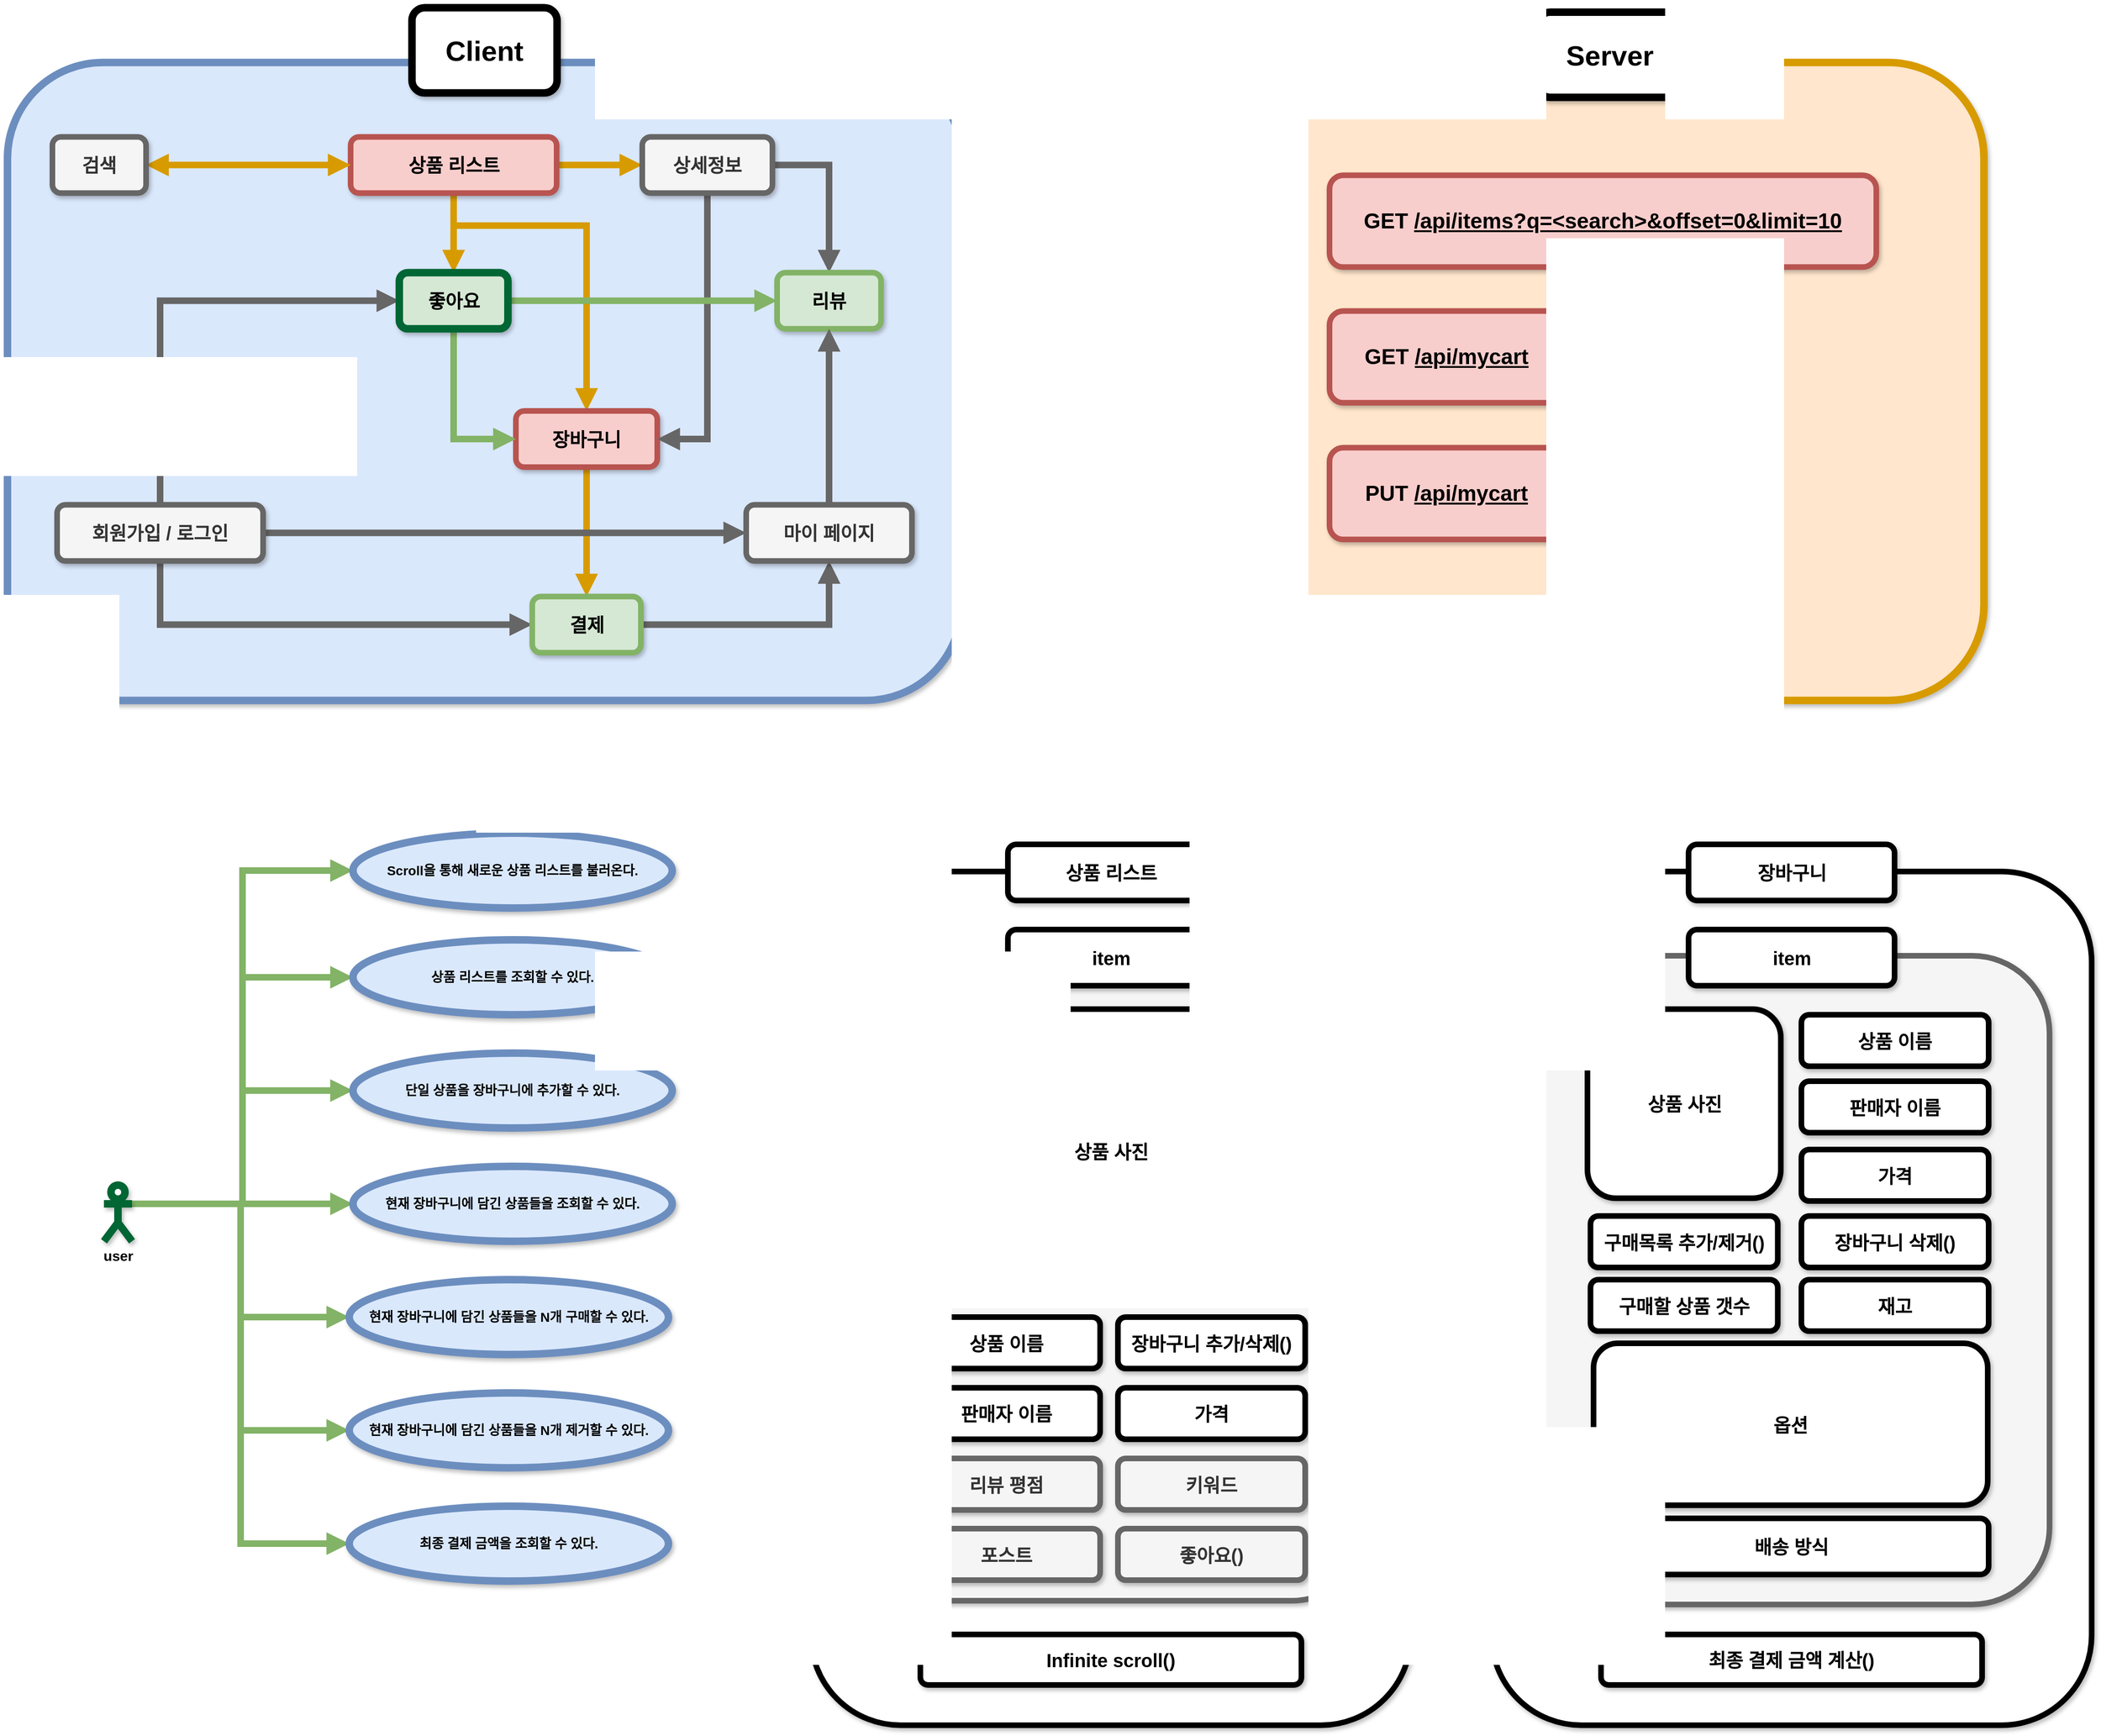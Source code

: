 <mxfile version="12.8.1" type="device"><diagram id="_hFnjhxPJ54_mREsHam-" name="Page-1"><mxGraphModel dx="3840" dy="4378" grid="0" gridSize="10" guides="1" tooltips="1" connect="1" arrows="1" fold="1" page="1" pageScale="1" pageWidth="827" pageHeight="1169" math="0" shadow="0"><root><mxCell id="0"/><mxCell id="1" parent="0"/><mxCell id="12Ch6508U0eX2n0AkgXq-121" value="" style="rounded=1;whiteSpace=wrap;html=1;strokeWidth=6;shadow=1;" vertex="1" parent="1"><mxGeometry x="1040" y="-1270" width="641" height="912" as="geometry"/></mxCell><mxCell id="12Ch6508U0eX2n0AkgXq-105" value="" style="rounded=1;whiteSpace=wrap;html=1;strokeWidth=6;shadow=1;fillColor=#f5f5f5;strokeColor=#666666;fontColor=#333333;" vertex="1" parent="1"><mxGeometry x="1085" y="-1180" width="551" height="689" as="geometry"/></mxCell><mxCell id="12Ch6508U0eX2n0AkgXq-16" value="" style="rounded=1;whiteSpace=wrap;html=1;strokeWidth=8;shadow=1;fillColor=#dae8fc;strokeColor=#6c8ebf;" vertex="1" parent="1"><mxGeometry x="182" y="-2134.25" width="1019" height="681.5" as="geometry"/></mxCell><mxCell id="12Ch6508U0eX2n0AkgXq-17" value="&lt;b&gt;&lt;font style=&quot;font-size: 30px&quot;&gt;Client&lt;/font&gt;&lt;/b&gt;" style="rounded=1;whiteSpace=wrap;html=1;strokeWidth=8;shadow=1;" vertex="1" parent="1"><mxGeometry x="614" y="-2192.75" width="155" height="91" as="geometry"/></mxCell><mxCell id="12Ch6508U0eX2n0AkgXq-29" style="edgeStyle=orthogonalEdgeStyle;rounded=0;orthogonalLoop=1;jettySize=auto;html=1;exitX=1;exitY=0.5;exitDx=0;exitDy=0;entryX=0;entryY=0.5;entryDx=0;entryDy=0;strokeWidth=7;endArrow=block;endFill=1;fillColor=#ffe6cc;strokeColor=#d79b00;jumpSize=5;" edge="1" parent="1" source="12Ch6508U0eX2n0AkgXq-19" target="12Ch6508U0eX2n0AkgXq-24"><mxGeometry relative="1" as="geometry"/></mxCell><mxCell id="12Ch6508U0eX2n0AkgXq-32" style="edgeStyle=orthogonalEdgeStyle;rounded=0;orthogonalLoop=1;jettySize=auto;html=1;exitX=0.5;exitY=1;exitDx=0;exitDy=0;startArrow=none;startFill=0;endArrow=block;endFill=1;strokeWidth=7;fillColor=#ffe6cc;strokeColor=#d79b00;jumpSize=5;" edge="1" parent="1" source="12Ch6508U0eX2n0AkgXq-19" target="12Ch6508U0eX2n0AkgXq-28"><mxGeometry relative="1" as="geometry"/></mxCell><mxCell id="12Ch6508U0eX2n0AkgXq-92" style="edgeStyle=orthogonalEdgeStyle;rounded=0;jumpSize=5;orthogonalLoop=1;jettySize=auto;html=1;exitX=0.5;exitY=1;exitDx=0;exitDy=0;entryX=0.5;entryY=0;entryDx=0;entryDy=0;startArrow=none;startFill=0;endArrow=block;endFill=1;strokeWidth=7;fillColor=#ffe6cc;strokeColor=#d79b00;" edge="1" parent="1" source="12Ch6508U0eX2n0AkgXq-19" target="12Ch6508U0eX2n0AkgXq-21"><mxGeometry relative="1" as="geometry"><Array as="points"><mxPoint x="659" y="-1960"/><mxPoint x="801" y="-1960"/></Array></mxGeometry></mxCell><mxCell id="12Ch6508U0eX2n0AkgXq-19" value="&lt;span style=&quot;font-size: 20px&quot;&gt;&lt;b&gt;상품 리스트&lt;/b&gt;&lt;/span&gt;" style="rounded=1;whiteSpace=wrap;html=1;strokeWidth=6;fillColor=#f8cecc;strokeColor=#b85450;shadow=1;" vertex="1" parent="1"><mxGeometry x="548.5" y="-2054.75" width="220" height="60" as="geometry"/></mxCell><mxCell id="12Ch6508U0eX2n0AkgXq-49" style="edgeStyle=orthogonalEdgeStyle;rounded=0;jumpSize=5;orthogonalLoop=1;jettySize=auto;html=1;exitX=0.5;exitY=1;exitDx=0;exitDy=0;startArrow=none;startFill=0;endArrow=block;endFill=1;strokeWidth=7;fillColor=#ffe6cc;strokeColor=#d79b00;" edge="1" parent="1" source="12Ch6508U0eX2n0AkgXq-21" target="12Ch6508U0eX2n0AkgXq-26"><mxGeometry relative="1" as="geometry"/></mxCell><mxCell id="12Ch6508U0eX2n0AkgXq-21" value="&lt;span style=&quot;font-size: 20px&quot;&gt;&lt;b&gt;장바구니&lt;/b&gt;&lt;/span&gt;" style="rounded=1;whiteSpace=wrap;html=1;strokeWidth=6;fillColor=#f8cecc;strokeColor=#b85450;shadow=1;" vertex="1" parent="1"><mxGeometry x="725" y="-1762" width="151" height="60" as="geometry"/></mxCell><mxCell id="12Ch6508U0eX2n0AkgXq-44" style="edgeStyle=orthogonalEdgeStyle;rounded=0;orthogonalLoop=1;jettySize=auto;html=1;exitX=0.5;exitY=0;exitDx=0;exitDy=0;entryX=0;entryY=0.5;entryDx=0;entryDy=0;startArrow=none;startFill=0;endArrow=block;endFill=1;strokeWidth=7;fillColor=#f5f5f5;strokeColor=#666666;jumpSize=5;" edge="1" parent="1" source="12Ch6508U0eX2n0AkgXq-22" target="12Ch6508U0eX2n0AkgXq-28"><mxGeometry relative="1" as="geometry"/></mxCell><mxCell id="12Ch6508U0eX2n0AkgXq-46" style="edgeStyle=orthogonalEdgeStyle;rounded=0;jumpSize=5;orthogonalLoop=1;jettySize=auto;html=1;exitX=1;exitY=0.5;exitDx=0;exitDy=0;entryX=0;entryY=0.5;entryDx=0;entryDy=0;startArrow=none;startFill=0;endArrow=block;endFill=1;strokeWidth=7;fillColor=#f5f5f5;strokeColor=#666666;" edge="1" parent="1" source="12Ch6508U0eX2n0AkgXq-22" target="12Ch6508U0eX2n0AkgXq-27"><mxGeometry relative="1" as="geometry"/></mxCell><mxCell id="12Ch6508U0eX2n0AkgXq-47" style="edgeStyle=orthogonalEdgeStyle;rounded=0;jumpSize=5;orthogonalLoop=1;jettySize=auto;html=1;exitX=0.5;exitY=1;exitDx=0;exitDy=0;entryX=0;entryY=0.5;entryDx=0;entryDy=0;startArrow=none;startFill=0;endArrow=block;endFill=1;strokeWidth=7;fillColor=#f5f5f5;strokeColor=#666666;" edge="1" parent="1" source="12Ch6508U0eX2n0AkgXq-22" target="12Ch6508U0eX2n0AkgXq-26"><mxGeometry relative="1" as="geometry"/></mxCell><mxCell id="12Ch6508U0eX2n0AkgXq-22" value="&lt;span style=&quot;font-size: 20px&quot;&gt;&lt;b&gt;회원가입 / 로그인&lt;/b&gt;&lt;/span&gt;" style="rounded=1;whiteSpace=wrap;html=1;strokeWidth=6;fillColor=#f5f5f5;strokeColor=#666666;fontColor=#333333;shadow=1;" vertex="1" parent="1"><mxGeometry x="235" y="-1661.75" width="220" height="60" as="geometry"/></mxCell><mxCell id="12Ch6508U0eX2n0AkgXq-30" style="edgeStyle=orthogonalEdgeStyle;rounded=0;orthogonalLoop=1;jettySize=auto;html=1;exitX=1;exitY=0.5;exitDx=0;exitDy=0;entryX=0;entryY=0.5;entryDx=0;entryDy=0;endArrow=block;endFill=1;strokeWidth=7;startArrow=block;startFill=1;fillColor=#ffe6cc;strokeColor=#d79b00;jumpSize=5;" edge="1" parent="1" source="12Ch6508U0eX2n0AkgXq-23" target="12Ch6508U0eX2n0AkgXq-19"><mxGeometry relative="1" as="geometry"/></mxCell><mxCell id="12Ch6508U0eX2n0AkgXq-23" value="&lt;b style=&quot;font-size: 20px&quot;&gt;검색&lt;/b&gt;" style="rounded=1;whiteSpace=wrap;html=1;strokeWidth=6;fillColor=#f5f5f5;strokeColor=#666666;fontColor=#333333;shadow=1;" vertex="1" parent="1"><mxGeometry x="230" y="-2054.75" width="100" height="60" as="geometry"/></mxCell><mxCell id="12Ch6508U0eX2n0AkgXq-43" style="edgeStyle=orthogonalEdgeStyle;rounded=0;orthogonalLoop=1;jettySize=auto;html=1;exitX=1;exitY=0.5;exitDx=0;exitDy=0;entryX=0.5;entryY=0;entryDx=0;entryDy=0;startArrow=none;startFill=0;endArrow=block;endFill=1;strokeWidth=7;fillColor=#f5f5f5;strokeColor=#666666;jumpSize=5;" edge="1" parent="1" source="12Ch6508U0eX2n0AkgXq-24" target="12Ch6508U0eX2n0AkgXq-25"><mxGeometry relative="1" as="geometry"/></mxCell><mxCell id="12Ch6508U0eX2n0AkgXq-51" style="edgeStyle=orthogonalEdgeStyle;rounded=0;jumpSize=5;orthogonalLoop=1;jettySize=auto;html=1;exitX=0.5;exitY=1;exitDx=0;exitDy=0;entryX=1;entryY=0.5;entryDx=0;entryDy=0;startArrow=none;startFill=0;endArrow=block;endFill=1;strokeWidth=7;fillColor=#f5f5f5;strokeColor=#666666;" edge="1" parent="1" source="12Ch6508U0eX2n0AkgXq-24" target="12Ch6508U0eX2n0AkgXq-21"><mxGeometry relative="1" as="geometry"/></mxCell><mxCell id="12Ch6508U0eX2n0AkgXq-24" value="&lt;span style=&quot;font-size: 20px&quot;&gt;&lt;b&gt;상세정보&lt;/b&gt;&lt;/span&gt;" style="rounded=1;whiteSpace=wrap;html=1;strokeWidth=6;fillColor=#f5f5f5;strokeColor=#666666;fontColor=#333333;shadow=1;" vertex="1" parent="1"><mxGeometry x="860" y="-2054.75" width="139" height="60" as="geometry"/></mxCell><mxCell id="12Ch6508U0eX2n0AkgXq-25" value="&lt;span style=&quot;font-size: 20px&quot;&gt;&lt;b&gt;리뷰&lt;/b&gt;&lt;/span&gt;" style="rounded=1;whiteSpace=wrap;html=1;strokeWidth=6;fillColor=#d5e8d4;strokeColor=#82b366;shadow=1;" vertex="1" parent="1"><mxGeometry x="1004" y="-1909.75" width="111" height="60" as="geometry"/></mxCell><mxCell id="12Ch6508U0eX2n0AkgXq-38" style="edgeStyle=orthogonalEdgeStyle;rounded=0;orthogonalLoop=1;jettySize=auto;html=1;exitX=1;exitY=0.5;exitDx=0;exitDy=0;startArrow=none;startFill=0;endArrow=block;endFill=1;strokeWidth=7;fillColor=#f5f5f5;strokeColor=#666666;jumpSize=5;" edge="1" parent="1" source="12Ch6508U0eX2n0AkgXq-26" target="12Ch6508U0eX2n0AkgXq-27"><mxGeometry relative="1" as="geometry"/></mxCell><mxCell id="12Ch6508U0eX2n0AkgXq-26" value="&lt;span style=&quot;font-size: 20px&quot;&gt;&lt;b&gt;결제&lt;/b&gt;&lt;/span&gt;" style="rounded=1;whiteSpace=wrap;html=1;strokeWidth=6;fillColor=#d5e8d4;strokeColor=#82b366;shadow=1;" vertex="1" parent="1"><mxGeometry x="742.5" y="-1563.75" width="116" height="60" as="geometry"/></mxCell><mxCell id="12Ch6508U0eX2n0AkgXq-48" style="edgeStyle=orthogonalEdgeStyle;rounded=0;jumpSize=5;orthogonalLoop=1;jettySize=auto;html=1;exitX=0.5;exitY=0;exitDx=0;exitDy=0;entryX=0.5;entryY=1;entryDx=0;entryDy=0;startArrow=none;startFill=0;endArrow=block;endFill=1;strokeWidth=7;fillColor=#f5f5f5;strokeColor=#666666;" edge="1" parent="1" source="12Ch6508U0eX2n0AkgXq-27" target="12Ch6508U0eX2n0AkgXq-25"><mxGeometry relative="1" as="geometry"/></mxCell><mxCell id="12Ch6508U0eX2n0AkgXq-27" value="&lt;span style=&quot;font-size: 20px&quot;&gt;&lt;b&gt;마이 페이지&lt;/b&gt;&lt;/span&gt;" style="rounded=1;whiteSpace=wrap;html=1;strokeWidth=6;fillColor=#f5f5f5;strokeColor=#666666;fontColor=#333333;shadow=1;" vertex="1" parent="1"><mxGeometry x="971" y="-1661.75" width="177" height="60" as="geometry"/></mxCell><mxCell id="12Ch6508U0eX2n0AkgXq-50" style="edgeStyle=orthogonalEdgeStyle;rounded=0;jumpSize=5;orthogonalLoop=1;jettySize=auto;html=1;exitX=1;exitY=0.5;exitDx=0;exitDy=0;startArrow=none;startFill=0;endArrow=block;endFill=1;strokeWidth=7;fillColor=#d5e8d4;strokeColor=#82b366;" edge="1" parent="1" source="12Ch6508U0eX2n0AkgXq-28" target="12Ch6508U0eX2n0AkgXq-25"><mxGeometry relative="1" as="geometry"/></mxCell><mxCell id="12Ch6508U0eX2n0AkgXq-91" style="edgeStyle=orthogonalEdgeStyle;rounded=0;jumpSize=5;orthogonalLoop=1;jettySize=auto;html=1;exitX=0.5;exitY=1;exitDx=0;exitDy=0;entryX=0;entryY=0.5;entryDx=0;entryDy=0;startArrow=none;startFill=0;endArrow=block;endFill=1;strokeWidth=7;fillColor=#d5e8d4;strokeColor=#82b366;" edge="1" parent="1" source="12Ch6508U0eX2n0AkgXq-28" target="12Ch6508U0eX2n0AkgXq-21"><mxGeometry relative="1" as="geometry"/></mxCell><mxCell id="12Ch6508U0eX2n0AkgXq-28" value="&lt;b style=&quot;font-size: 20px&quot;&gt;좋아요&lt;/b&gt;" style="rounded=1;whiteSpace=wrap;html=1;strokeWidth=8;shadow=1;fillColor=#d5e8d4;strokeColor=#006634;" vertex="1" parent="1"><mxGeometry x="600.5" y="-1909.75" width="116" height="60" as="geometry"/></mxCell><mxCell id="12Ch6508U0eX2n0AkgXq-52" value="" style="rounded=1;whiteSpace=wrap;html=1;strokeWidth=8;shadow=1;fillColor=#ffe6cc;strokeColor=#d79b00;" vertex="1" parent="1"><mxGeometry x="1494" y="-2134.25" width="799" height="681.5" as="geometry"/></mxCell><mxCell id="12Ch6508U0eX2n0AkgXq-53" value="&lt;span style=&quot;font-size: 30px&quot;&gt;&lt;b&gt;Server&lt;/b&gt;&lt;/span&gt;" style="rounded=1;whiteSpace=wrap;html=1;strokeWidth=8;shadow=1;" vertex="1" parent="1"><mxGeometry x="1816" y="-2188" width="155" height="91" as="geometry"/></mxCell><mxCell id="12Ch6508U0eX2n0AkgXq-62" value="&lt;span style=&quot;font-size: 23px&quot;&gt;&lt;b&gt;GET &lt;u&gt;/api/items?q=&amp;lt;search&amp;gt;&amp;amp;offset=0&amp;amp;limit=10&lt;/u&gt;&lt;/b&gt;&lt;/span&gt;" style="rounded=1;whiteSpace=wrap;html=1;strokeWidth=6;fillColor=#f8cecc;strokeColor=#b85450;shadow=1;" vertex="1" parent="1"><mxGeometry x="1594" y="-2013.75" width="584" height="98" as="geometry"/></mxCell><mxCell id="12Ch6508U0eX2n0AkgXq-79" value="&lt;span style=&quot;font-size: 23px&quot;&gt;&lt;b&gt;GET&amp;nbsp;&lt;u&gt;/api/mycart&lt;/u&gt;&lt;/b&gt;&lt;/span&gt;" style="rounded=1;whiteSpace=wrap;html=1;strokeWidth=6;fillColor=#f8cecc;strokeColor=#b85450;shadow=1;" vertex="1" parent="1"><mxGeometry x="1594" y="-1868.75" width="250" height="98" as="geometry"/></mxCell><mxCell id="12Ch6508U0eX2n0AkgXq-80" value="&lt;span style=&quot;font-size: 23px&quot;&gt;&lt;b&gt;PUT&amp;nbsp;&lt;u&gt;/api/mycart&lt;/u&gt;&lt;/b&gt;&lt;/span&gt;" style="rounded=1;whiteSpace=wrap;html=1;strokeWidth=6;fillColor=#f8cecc;strokeColor=#b85450;shadow=1;" vertex="1" parent="1"><mxGeometry x="1594" y="-1722.75" width="250" height="98" as="geometry"/></mxCell><mxCell id="12Ch6508U0eX2n0AkgXq-87" style="edgeStyle=orthogonalEdgeStyle;rounded=0;jumpSize=5;orthogonalLoop=1;jettySize=auto;html=1;exitX=1;exitY=0.333;exitDx=0;exitDy=0;exitPerimeter=0;entryX=0;entryY=0.5;entryDx=0;entryDy=0;startArrow=none;startFill=0;endArrow=block;endFill=1;strokeWidth=7;fillColor=#d5e8d4;strokeColor=#82b366;" edge="1" parent="1" source="12Ch6508U0eX2n0AkgXq-81" target="12Ch6508U0eX2n0AkgXq-86"><mxGeometry relative="1" as="geometry"/></mxCell><mxCell id="12Ch6508U0eX2n0AkgXq-94" style="edgeStyle=orthogonalEdgeStyle;rounded=0;jumpSize=5;orthogonalLoop=1;jettySize=auto;html=1;exitX=1;exitY=0.333;exitDx=0;exitDy=0;exitPerimeter=0;entryX=0;entryY=0.5;entryDx=0;entryDy=0;startArrow=none;startFill=0;endArrow=block;endFill=1;strokeWidth=7;fillColor=#d5e8d4;strokeColor=#82b366;" edge="1" parent="1" source="12Ch6508U0eX2n0AkgXq-81" target="12Ch6508U0eX2n0AkgXq-93"><mxGeometry relative="1" as="geometry"/></mxCell><mxCell id="12Ch6508U0eX2n0AkgXq-95" style="edgeStyle=orthogonalEdgeStyle;rounded=0;jumpSize=5;orthogonalLoop=1;jettySize=auto;html=1;exitX=1;exitY=0.333;exitDx=0;exitDy=0;exitPerimeter=0;entryX=0;entryY=0.5;entryDx=0;entryDy=0;startArrow=none;startFill=0;endArrow=block;endFill=1;strokeWidth=7;fillColor=#d5e8d4;strokeColor=#82b366;" edge="1" parent="1" source="12Ch6508U0eX2n0AkgXq-81" target="12Ch6508U0eX2n0AkgXq-88"><mxGeometry relative="1" as="geometry"/></mxCell><mxCell id="12Ch6508U0eX2n0AkgXq-97" style="edgeStyle=orthogonalEdgeStyle;rounded=0;jumpSize=5;orthogonalLoop=1;jettySize=auto;html=1;exitX=1;exitY=0.333;exitDx=0;exitDy=0;exitPerimeter=0;entryX=0;entryY=0.5;entryDx=0;entryDy=0;startArrow=none;startFill=0;endArrow=block;endFill=1;strokeWidth=7;fillColor=#d5e8d4;strokeColor=#82b366;" edge="1" parent="1" source="12Ch6508U0eX2n0AkgXq-81" target="12Ch6508U0eX2n0AkgXq-96"><mxGeometry relative="1" as="geometry"/></mxCell><mxCell id="12Ch6508U0eX2n0AkgXq-99" style="edgeStyle=orthogonalEdgeStyle;rounded=0;jumpSize=5;orthogonalLoop=1;jettySize=auto;html=1;exitX=1;exitY=0.333;exitDx=0;exitDy=0;exitPerimeter=0;entryX=0;entryY=0.5;entryDx=0;entryDy=0;startArrow=none;startFill=0;endArrow=block;endFill=1;strokeWidth=7;fillColor=#d5e8d4;strokeColor=#82b366;" edge="1" parent="1" source="12Ch6508U0eX2n0AkgXq-81" target="12Ch6508U0eX2n0AkgXq-98"><mxGeometry relative="1" as="geometry"/></mxCell><mxCell id="12Ch6508U0eX2n0AkgXq-102" style="edgeStyle=orthogonalEdgeStyle;rounded=0;jumpSize=5;orthogonalLoop=1;jettySize=auto;html=1;exitX=1;exitY=0.333;exitDx=0;exitDy=0;exitPerimeter=0;entryX=0;entryY=0.5;entryDx=0;entryDy=0;startArrow=none;startFill=0;endArrow=block;endFill=1;strokeWidth=7;fillColor=#d5e8d4;strokeColor=#82b366;" edge="1" parent="1" source="12Ch6508U0eX2n0AkgXq-81" target="12Ch6508U0eX2n0AkgXq-100"><mxGeometry relative="1" as="geometry"/></mxCell><mxCell id="12Ch6508U0eX2n0AkgXq-103" style="edgeStyle=orthogonalEdgeStyle;rounded=0;jumpSize=5;orthogonalLoop=1;jettySize=auto;html=1;exitX=1;exitY=0.333;exitDx=0;exitDy=0;exitPerimeter=0;entryX=0;entryY=0.5;entryDx=0;entryDy=0;startArrow=none;startFill=0;endArrow=block;endFill=1;strokeWidth=7;fillColor=#d5e8d4;strokeColor=#82b366;" edge="1" parent="1" source="12Ch6508U0eX2n0AkgXq-81" target="12Ch6508U0eX2n0AkgXq-101"><mxGeometry relative="1" as="geometry"/></mxCell><mxCell id="12Ch6508U0eX2n0AkgXq-81" value="&lt;b&gt;&lt;font style=&quot;font-size: 15px&quot;&gt;user&lt;/font&gt;&lt;/b&gt;" style="shape=umlActor;verticalLabelPosition=bottom;labelBackgroundColor=#ffffff;verticalAlign=top;html=1;rounded=1;shadow=1;strokeColor=#006634;strokeWidth=8;" vertex="1" parent="1"><mxGeometry x="285" y="-935" width="30" height="60" as="geometry"/></mxCell><mxCell id="12Ch6508U0eX2n0AkgXq-86" value="&lt;b&gt;&lt;font style=&quot;font-size: 14px&quot;&gt;Scroll을 통해 새로운 상품 리스트를 불러온다.&lt;/font&gt;&lt;/b&gt;" style="ellipse;whiteSpace=wrap;html=1;rounded=1;shadow=1;strokeColor=#6c8ebf;strokeWidth=8;fillColor=#dae8fc;" vertex="1" parent="1"><mxGeometry x="551" y="-1311" width="341" height="80" as="geometry"/></mxCell><mxCell id="12Ch6508U0eX2n0AkgXq-88" value="&lt;span style=&quot;font-size: 14px&quot;&gt;&lt;b&gt;단일 상품을 장바구니에 추가할 수 있다.&lt;/b&gt;&lt;/span&gt;" style="ellipse;whiteSpace=wrap;html=1;rounded=1;shadow=1;strokeColor=#6c8ebf;strokeWidth=8;fillColor=#dae8fc;" vertex="1" parent="1"><mxGeometry x="551" y="-1076" width="341" height="80" as="geometry"/></mxCell><mxCell id="12Ch6508U0eX2n0AkgXq-93" value="&lt;span style=&quot;font-size: 14px&quot;&gt;&lt;b&gt;상품 리스트를 조회할 수 있다.&lt;/b&gt;&lt;/span&gt;" style="ellipse;whiteSpace=wrap;html=1;rounded=1;shadow=1;strokeColor=#6c8ebf;strokeWidth=8;fillColor=#dae8fc;" vertex="1" parent="1"><mxGeometry x="551" y="-1197" width="341" height="80" as="geometry"/></mxCell><mxCell id="12Ch6508U0eX2n0AkgXq-96" value="&lt;span style=&quot;font-size: 14px&quot;&gt;&lt;b&gt;현재 장바구니에 담긴 상품들을 조회할 수 있다.&lt;/b&gt;&lt;/span&gt;" style="ellipse;whiteSpace=wrap;html=1;rounded=1;shadow=1;strokeColor=#6c8ebf;strokeWidth=8;fillColor=#dae8fc;" vertex="1" parent="1"><mxGeometry x="551" y="-955" width="341" height="80" as="geometry"/></mxCell><mxCell id="12Ch6508U0eX2n0AkgXq-98" value="&lt;span style=&quot;font-size: 14px&quot;&gt;&lt;b&gt;현재 장바구니에 담긴 상품들을 N개 구매할 수 있다.&lt;/b&gt;&lt;/span&gt;" style="ellipse;whiteSpace=wrap;html=1;rounded=1;shadow=1;strokeColor=#6c8ebf;strokeWidth=8;fillColor=#dae8fc;" vertex="1" parent="1"><mxGeometry x="547" y="-834" width="341" height="80" as="geometry"/></mxCell><mxCell id="12Ch6508U0eX2n0AkgXq-100" value="&lt;span style=&quot;font-size: 14px&quot;&gt;&lt;b&gt;현재 장바구니에 담긴 상품들을 N개 제거할 수 있다.&lt;/b&gt;&lt;/span&gt;" style="ellipse;whiteSpace=wrap;html=1;rounded=1;shadow=1;strokeColor=#6c8ebf;strokeWidth=8;fillColor=#dae8fc;" vertex="1" parent="1"><mxGeometry x="547" y="-713" width="341" height="80" as="geometry"/></mxCell><mxCell id="12Ch6508U0eX2n0AkgXq-101" value="&lt;span style=&quot;font-size: 14px&quot;&gt;&lt;b&gt;최종 결제 금액을 조회할 수 있다.&lt;/b&gt;&lt;/span&gt;" style="ellipse;whiteSpace=wrap;html=1;rounded=1;shadow=1;strokeColor=#6c8ebf;strokeWidth=8;fillColor=#dae8fc;" vertex="1" parent="1"><mxGeometry x="547" y="-592" width="341" height="80" as="geometry"/></mxCell><mxCell id="12Ch6508U0eX2n0AkgXq-104" value="&lt;span style=&quot;font-size: 20px&quot;&gt;&lt;b&gt;item&lt;/b&gt;&lt;/span&gt;" style="rounded=1;whiteSpace=wrap;html=1;strokeWidth=6;shadow=1;" vertex="1" parent="1"><mxGeometry x="1250.5" y="-1208" width="220" height="60" as="geometry"/></mxCell><mxCell id="12Ch6508U0eX2n0AkgXq-107" value="&lt;p&gt;&lt;font size=&quot;1&quot;&gt;&lt;b style=&quot;font-size: 20px&quot;&gt;상품 사진&lt;/b&gt;&lt;/font&gt;&lt;/p&gt;" style="rounded=1;whiteSpace=wrap;html=1;strokeWidth=6;shadow=1;" vertex="1" parent="1"><mxGeometry x="1142.5" y="-1123" width="436" height="304" as="geometry"/></mxCell><mxCell id="12Ch6508U0eX2n0AkgXq-108" value="&lt;p&gt;&lt;font size=&quot;1&quot;&gt;&lt;b style=&quot;font-size: 20px&quot;&gt;상품 이름&lt;/b&gt;&lt;/font&gt;&lt;/p&gt;" style="rounded=1;whiteSpace=wrap;html=1;strokeWidth=6;shadow=1;" vertex="1" parent="1"><mxGeometry x="1149" y="-794" width="200" height="55" as="geometry"/></mxCell><mxCell id="12Ch6508U0eX2n0AkgXq-113" value="&lt;p&gt;&lt;font size=&quot;1&quot;&gt;&lt;b style=&quot;font-size: 20px&quot;&gt;장바구니 추가/삭제()&lt;/b&gt;&lt;/font&gt;&lt;/p&gt;" style="rounded=1;whiteSpace=wrap;html=1;strokeWidth=6;shadow=1;" vertex="1" parent="1"><mxGeometry x="1368" y="-794" width="200" height="55" as="geometry"/></mxCell><mxCell id="12Ch6508U0eX2n0AkgXq-114" value="&lt;p&gt;&lt;font size=&quot;1&quot;&gt;&lt;b style=&quot;font-size: 20px&quot;&gt;가격&lt;/b&gt;&lt;/font&gt;&lt;/p&gt;" style="rounded=1;whiteSpace=wrap;html=1;strokeWidth=6;shadow=1;" vertex="1" parent="1"><mxGeometry x="1368" y="-718.5" width="200" height="55" as="geometry"/></mxCell><mxCell id="12Ch6508U0eX2n0AkgXq-115" value="&lt;p&gt;&lt;font size=&quot;1&quot;&gt;&lt;b style=&quot;font-size: 20px&quot;&gt;판매자 이름&lt;/b&gt;&lt;/font&gt;&lt;/p&gt;" style="rounded=1;whiteSpace=wrap;html=1;strokeWidth=6;shadow=1;" vertex="1" parent="1"><mxGeometry x="1149" y="-718.5" width="200" height="55" as="geometry"/></mxCell><mxCell id="12Ch6508U0eX2n0AkgXq-116" value="&lt;p&gt;&lt;font size=&quot;1&quot;&gt;&lt;b style=&quot;font-size: 20px&quot;&gt;리뷰 평점&lt;/b&gt;&lt;/font&gt;&lt;/p&gt;" style="rounded=1;whiteSpace=wrap;html=1;strokeWidth=6;shadow=1;fillColor=#f5f5f5;strokeColor=#666666;fontColor=#333333;" vertex="1" parent="1"><mxGeometry x="1149" y="-643" width="200" height="55" as="geometry"/></mxCell><mxCell id="12Ch6508U0eX2n0AkgXq-117" value="&lt;p&gt;&lt;font size=&quot;1&quot;&gt;&lt;b style=&quot;font-size: 20px&quot;&gt;키워드&lt;/b&gt;&lt;/font&gt;&lt;/p&gt;" style="rounded=1;whiteSpace=wrap;html=1;strokeWidth=6;shadow=1;fillColor=#f5f5f5;strokeColor=#666666;fontColor=#333333;" vertex="1" parent="1"><mxGeometry x="1368" y="-643" width="200" height="55" as="geometry"/></mxCell><mxCell id="12Ch6508U0eX2n0AkgXq-118" value="&lt;p&gt;&lt;font size=&quot;1&quot;&gt;&lt;b style=&quot;font-size: 20px&quot;&gt;포스트&lt;/b&gt;&lt;/font&gt;&lt;/p&gt;" style="rounded=1;whiteSpace=wrap;html=1;strokeWidth=6;shadow=1;fillColor=#f5f5f5;strokeColor=#666666;fontColor=#333333;" vertex="1" parent="1"><mxGeometry x="1149" y="-568" width="200" height="55" as="geometry"/></mxCell><mxCell id="12Ch6508U0eX2n0AkgXq-119" value="&lt;p&gt;&lt;font size=&quot;1&quot;&gt;&lt;b style=&quot;font-size: 20px&quot;&gt;좋아요()&lt;/b&gt;&lt;/font&gt;&lt;/p&gt;" style="rounded=1;whiteSpace=wrap;html=1;strokeWidth=6;shadow=1;fillColor=#f5f5f5;strokeColor=#666666;fontColor=#333333;" vertex="1" parent="1"><mxGeometry x="1368" y="-568" width="200" height="55" as="geometry"/></mxCell><mxCell id="12Ch6508U0eX2n0AkgXq-120" value="&lt;span style=&quot;font-size: 20px&quot;&gt;&lt;b&gt;상품 리스트&lt;/b&gt;&lt;/span&gt;" style="rounded=1;whiteSpace=wrap;html=1;strokeWidth=6;shadow=1;" vertex="1" parent="1"><mxGeometry x="1250.5" y="-1299" width="220" height="60" as="geometry"/></mxCell><mxCell id="12Ch6508U0eX2n0AkgXq-122" value="&lt;span style=&quot;font-size: 20px&quot;&gt;&lt;b&gt;Infinite scroll()&lt;/b&gt;&lt;/span&gt;" style="rounded=1;whiteSpace=wrap;html=1;strokeWidth=6;shadow=1;" vertex="1" parent="1"><mxGeometry x="1157" y="-455" width="407" height="54" as="geometry"/></mxCell><mxCell id="12Ch6508U0eX2n0AkgXq-123" value="" style="rounded=1;whiteSpace=wrap;html=1;strokeWidth=6;shadow=1;" vertex="1" parent="1"><mxGeometry x="1767" y="-1270" width="641" height="912" as="geometry"/></mxCell><mxCell id="12Ch6508U0eX2n0AkgXq-124" value="" style="rounded=1;whiteSpace=wrap;html=1;strokeWidth=6;shadow=1;fillColor=#f5f5f5;strokeColor=#666666;fontColor=#333333;" vertex="1" parent="1"><mxGeometry x="1812" y="-1180" width="551" height="693" as="geometry"/></mxCell><mxCell id="12Ch6508U0eX2n0AkgXq-125" value="&lt;span style=&quot;font-size: 20px&quot;&gt;&lt;b&gt;item&lt;/b&gt;&lt;/span&gt;" style="rounded=1;whiteSpace=wrap;html=1;strokeWidth=6;shadow=1;" vertex="1" parent="1"><mxGeometry x="1977.5" y="-1208" width="220" height="60" as="geometry"/></mxCell><mxCell id="12Ch6508U0eX2n0AkgXq-126" value="&lt;p&gt;&lt;font size=&quot;1&quot;&gt;&lt;b style=&quot;font-size: 20px&quot;&gt;상품 사진&lt;/b&gt;&lt;/font&gt;&lt;/p&gt;" style="rounded=1;whiteSpace=wrap;html=1;strokeWidth=6;shadow=1;" vertex="1" parent="1"><mxGeometry x="1869.5" y="-1123" width="206.5" height="202" as="geometry"/></mxCell><mxCell id="12Ch6508U0eX2n0AkgXq-127" value="&lt;p&gt;&lt;font size=&quot;1&quot;&gt;&lt;b style=&quot;font-size: 20px&quot;&gt;상품 이름&lt;/b&gt;&lt;/font&gt;&lt;/p&gt;" style="rounded=1;whiteSpace=wrap;html=1;strokeWidth=6;shadow=1;" vertex="1" parent="1"><mxGeometry x="2098" y="-1117" width="200" height="55" as="geometry"/></mxCell><mxCell id="12Ch6508U0eX2n0AkgXq-128" value="&lt;p&gt;&lt;font size=&quot;1&quot;&gt;&lt;b style=&quot;font-size: 20px&quot;&gt;구매목록 추가/제거()&lt;/b&gt;&lt;/font&gt;&lt;/p&gt;" style="rounded=1;whiteSpace=wrap;html=1;strokeWidth=6;shadow=1;" vertex="1" parent="1"><mxGeometry x="1872.75" y="-902" width="200" height="55" as="geometry"/></mxCell><mxCell id="12Ch6508U0eX2n0AkgXq-129" value="&lt;p&gt;&lt;font size=&quot;1&quot;&gt;&lt;b style=&quot;font-size: 20px&quot;&gt;가격&lt;/b&gt;&lt;/font&gt;&lt;/p&gt;" style="rounded=1;whiteSpace=wrap;html=1;strokeWidth=6;shadow=1;" vertex="1" parent="1"><mxGeometry x="2098" y="-973" width="200" height="55" as="geometry"/></mxCell><mxCell id="12Ch6508U0eX2n0AkgXq-130" value="&lt;p&gt;&lt;font size=&quot;1&quot;&gt;&lt;b style=&quot;font-size: 20px&quot;&gt;판매자 이름&lt;/b&gt;&lt;/font&gt;&lt;/p&gt;" style="rounded=1;whiteSpace=wrap;html=1;strokeWidth=6;shadow=1;" vertex="1" parent="1"><mxGeometry x="2098" y="-1046" width="200" height="55" as="geometry"/></mxCell><mxCell id="12Ch6508U0eX2n0AkgXq-135" value="&lt;span style=&quot;font-size: 20px&quot;&gt;&lt;b&gt;장바구니&lt;/b&gt;&lt;/span&gt;" style="rounded=1;whiteSpace=wrap;html=1;strokeWidth=6;shadow=1;" vertex="1" parent="1"><mxGeometry x="1977.5" y="-1299" width="220" height="60" as="geometry"/></mxCell><mxCell id="12Ch6508U0eX2n0AkgXq-136" value="&lt;span style=&quot;font-size: 20px&quot;&gt;&lt;b&gt;최종 결제 금액 계산()&lt;/b&gt;&lt;/span&gt;" style="rounded=1;whiteSpace=wrap;html=1;strokeWidth=6;shadow=1;" vertex="1" parent="1"><mxGeometry x="1884" y="-455" width="407" height="54" as="geometry"/></mxCell><mxCell id="12Ch6508U0eX2n0AkgXq-137" value="&lt;p&gt;&lt;font size=&quot;1&quot;&gt;&lt;b style=&quot;font-size: 20px&quot;&gt;장바구니 삭제()&lt;/b&gt;&lt;/font&gt;&lt;/p&gt;" style="rounded=1;whiteSpace=wrap;html=1;strokeWidth=6;shadow=1;" vertex="1" parent="1"><mxGeometry x="2098" y="-902" width="200" height="55" as="geometry"/></mxCell><mxCell id="12Ch6508U0eX2n0AkgXq-138" value="&lt;p&gt;&lt;font size=&quot;1&quot;&gt;&lt;b style=&quot;font-size: 20px&quot;&gt;옵션&lt;/b&gt;&lt;/font&gt;&lt;/p&gt;" style="rounded=1;whiteSpace=wrap;html=1;strokeWidth=6;shadow=1;" vertex="1" parent="1"><mxGeometry x="1876" y="-766" width="421" height="173" as="geometry"/></mxCell><mxCell id="12Ch6508U0eX2n0AkgXq-139" value="&lt;p&gt;&lt;font size=&quot;1&quot;&gt;&lt;b style=&quot;font-size: 20px&quot;&gt;배송 방식&lt;/b&gt;&lt;/font&gt;&lt;/p&gt;" style="rounded=1;whiteSpace=wrap;html=1;strokeWidth=6;shadow=1;" vertex="1" parent="1"><mxGeometry x="1877" y="-579" width="421" height="60" as="geometry"/></mxCell><mxCell id="12Ch6508U0eX2n0AkgXq-140" value="&lt;p&gt;&lt;span style=&quot;font-size: 20px&quot;&gt;&lt;b&gt;구매할 상품 갯수&lt;/b&gt;&lt;/span&gt;&lt;/p&gt;" style="rounded=1;whiteSpace=wrap;html=1;strokeWidth=6;shadow=1;" vertex="1" parent="1"><mxGeometry x="1872.75" y="-834" width="200" height="55" as="geometry"/></mxCell><mxCell id="12Ch6508U0eX2n0AkgXq-141" value="&lt;p&gt;&lt;span style=&quot;font-size: 20px&quot;&gt;&lt;b&gt;재고&lt;/b&gt;&lt;/span&gt;&lt;/p&gt;" style="rounded=1;whiteSpace=wrap;html=1;strokeWidth=6;shadow=1;" vertex="1" parent="1"><mxGeometry x="2098" y="-834" width="200" height="55" as="geometry"/></mxCell></root></mxGraphModel></diagram></mxfile>